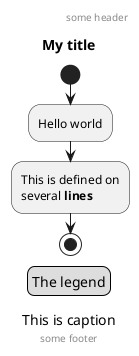 @startuml
header some header
footer some footer
title My title
caption This is caption
legend
The legend
end legend
start
:Hello world;
:This is defined on
several **lines**;
stop
@enduml